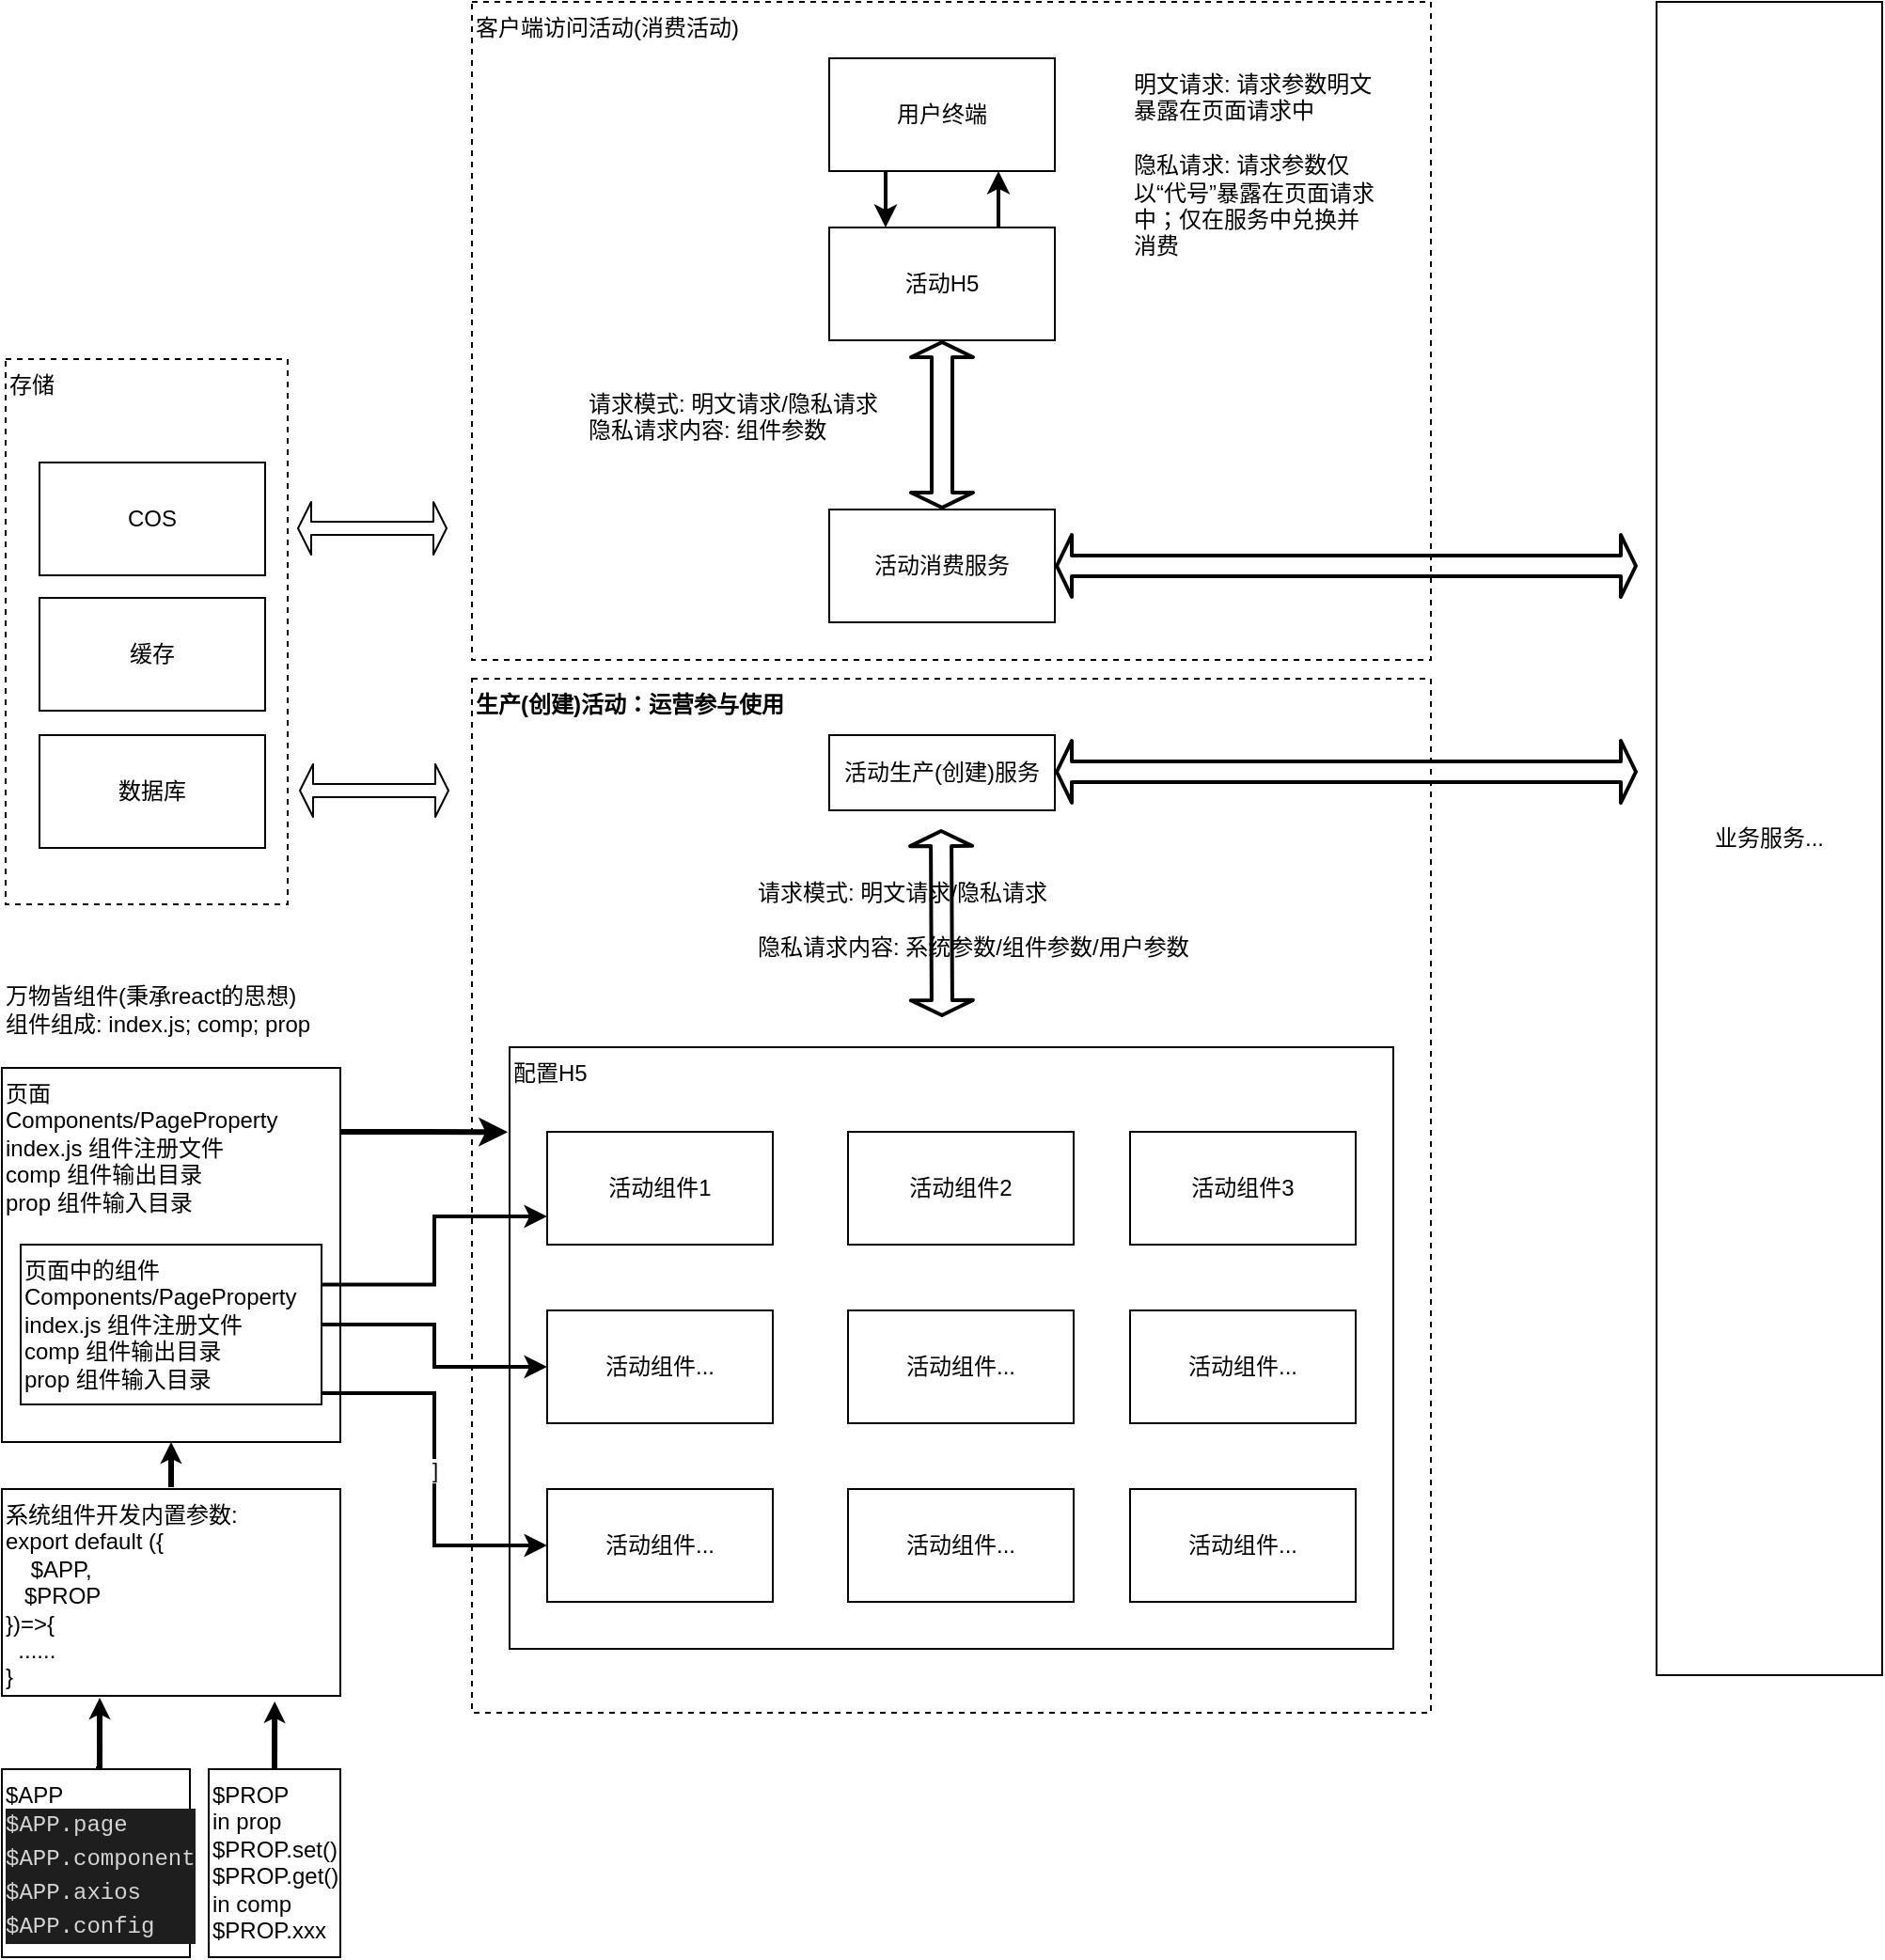 <mxfile>
    <diagram id="YDsdAyCjaSUe6RAEN0rL" name="第 1 页">
        <mxGraphModel dx="1601" dy="562" grid="1" gridSize="10" guides="1" tooltips="1" connect="1" arrows="1" fold="1" page="1" pageScale="1" pageWidth="827" pageHeight="1169" math="0" shadow="0">
            <root>
                <mxCell id="0"/>
                <mxCell id="1" parent="0"/>
                <mxCell id="18" value="生产(创建)活动：运营参与使用" style="rounded=0;whiteSpace=wrap;html=1;align=left;verticalAlign=top;fillColor=none;dashed=1;fontStyle=1" parent="1" vertex="1">
                    <mxGeometry x="10" y="370" width="510" height="550" as="geometry"/>
                </mxCell>
                <mxCell id="24" value="配置H5" style="rounded=0;whiteSpace=wrap;html=1;fillColor=none;verticalAlign=top;align=left;" parent="1" vertex="1">
                    <mxGeometry x="30" y="566" width="470" height="320" as="geometry"/>
                </mxCell>
                <mxCell id="3" value="客户端访问活动(消费活动)" style="rounded=0;whiteSpace=wrap;html=1;align=left;verticalAlign=top;fillColor=none;dashed=1;" parent="1" vertex="1">
                    <mxGeometry x="10" y="10" width="510" height="350" as="geometry"/>
                </mxCell>
                <mxCell id="8" value="" style="edgeStyle=orthogonalEdgeStyle;rounded=0;orthogonalLoop=1;jettySize=auto;html=1;strokeColor=#000000;strokeWidth=2;exitX=0.25;exitY=1;exitDx=0;exitDy=0;entryX=0.25;entryY=0;entryDx=0;entryDy=0;" parent="1" source="4" target="5" edge="1">
                    <mxGeometry relative="1" as="geometry"/>
                </mxCell>
                <mxCell id="4" value="用户终端" style="rounded=0;whiteSpace=wrap;html=1;fillColor=none;verticalAlign=middle;" parent="1" vertex="1">
                    <mxGeometry x="200" y="40" width="120" height="60" as="geometry"/>
                </mxCell>
                <mxCell id="16" style="edgeStyle=orthogonalEdgeStyle;rounded=0;orthogonalLoop=1;jettySize=auto;html=1;exitX=0.75;exitY=0;exitDx=0;exitDy=0;entryX=0.75;entryY=1;entryDx=0;entryDy=0;strokeColor=#000000;strokeWidth=2;" parent="1" source="5" target="4" edge="1">
                    <mxGeometry relative="1" as="geometry"/>
                </mxCell>
                <mxCell id="5" value="活动H5" style="rounded=0;whiteSpace=wrap;html=1;fillColor=none;verticalAlign=middle;" parent="1" vertex="1">
                    <mxGeometry x="200" y="130" width="120" height="60" as="geometry"/>
                </mxCell>
                <mxCell id="6" value="活动消费服务" style="rounded=0;whiteSpace=wrap;html=1;fillColor=none;verticalAlign=middle;" parent="1" vertex="1">
                    <mxGeometry x="200" y="280" width="120" height="60" as="geometry"/>
                </mxCell>
                <mxCell id="7" value="业务服务..." style="rounded=0;whiteSpace=wrap;html=1;fillColor=none;verticalAlign=middle;" parent="1" vertex="1">
                    <mxGeometry x="640" y="10" width="120" height="890" as="geometry"/>
                </mxCell>
                <mxCell id="17" value="明文请求: 请求参数明文暴露在页面请求中&lt;br&gt;&lt;br&gt;隐私请求: 请求参数仅以“代号”暴露在页面请求中；仅在服务中兑换并消费" style="text;html=1;strokeColor=none;fillColor=none;align=left;verticalAlign=top;whiteSpace=wrap;rounded=0;dashed=1;" parent="1" vertex="1">
                    <mxGeometry x="360" y="40" width="130" height="125" as="geometry"/>
                </mxCell>
                <mxCell id="19" value="缓存" style="rounded=0;whiteSpace=wrap;html=1;fillColor=none;verticalAlign=middle;" parent="1" vertex="1">
                    <mxGeometry x="-220" y="327" width="120" height="60" as="geometry"/>
                </mxCell>
                <mxCell id="20" value="数据库" style="rounded=0;whiteSpace=wrap;html=1;fillColor=none;verticalAlign=middle;" parent="1" vertex="1">
                    <mxGeometry x="-220" y="400" width="120" height="60" as="geometry"/>
                </mxCell>
                <mxCell id="21" value="COS" style="rounded=0;whiteSpace=wrap;html=1;fillColor=none;verticalAlign=middle;" parent="1" vertex="1">
                    <mxGeometry x="-220" y="255" width="120" height="60" as="geometry"/>
                </mxCell>
                <mxCell id="22" value="存储" style="rounded=0;whiteSpace=wrap;html=1;align=left;verticalAlign=top;fillColor=none;dashed=1;" parent="1" vertex="1">
                    <mxGeometry x="-238" y="200" width="150" height="290" as="geometry"/>
                </mxCell>
                <mxCell id="23" value="活动生产(创建)服务" style="rounded=0;whiteSpace=wrap;html=1;fillColor=none;verticalAlign=middle;" parent="1" vertex="1">
                    <mxGeometry x="200" y="400" width="120" height="40" as="geometry"/>
                </mxCell>
                <mxCell id="25" value="活动组件1" style="rounded=0;whiteSpace=wrap;html=1;fillColor=none;verticalAlign=middle;" parent="1" vertex="1">
                    <mxGeometry x="50" y="611" width="120" height="60" as="geometry"/>
                </mxCell>
                <mxCell id="26" value="活动组件2" style="rounded=0;whiteSpace=wrap;html=1;fillColor=none;verticalAlign=middle;" parent="1" vertex="1">
                    <mxGeometry x="210" y="611" width="120" height="60" as="geometry"/>
                </mxCell>
                <mxCell id="27" value="活动组件3" style="rounded=0;whiteSpace=wrap;html=1;fillColor=none;verticalAlign=middle;" parent="1" vertex="1">
                    <mxGeometry x="360" y="611" width="120" height="60" as="geometry"/>
                </mxCell>
                <mxCell id="28" value="活动组件..." style="rounded=0;whiteSpace=wrap;html=1;fillColor=none;verticalAlign=middle;" parent="1" vertex="1">
                    <mxGeometry x="50" y="706" width="120" height="60" as="geometry"/>
                </mxCell>
                <mxCell id="29" value="活动组件..." style="rounded=0;whiteSpace=wrap;html=1;fillColor=none;verticalAlign=middle;" parent="1" vertex="1">
                    <mxGeometry x="210" y="706" width="120" height="60" as="geometry"/>
                </mxCell>
                <mxCell id="30" value="活动组件..." style="rounded=0;whiteSpace=wrap;html=1;fillColor=none;verticalAlign=middle;" parent="1" vertex="1">
                    <mxGeometry x="360" y="706" width="120" height="60" as="geometry"/>
                </mxCell>
                <mxCell id="31" value="活动组件..." style="rounded=0;whiteSpace=wrap;html=1;fillColor=none;verticalAlign=middle;" parent="1" vertex="1">
                    <mxGeometry x="50" y="801" width="120" height="60" as="geometry"/>
                </mxCell>
                <mxCell id="32" value="活动组件..." style="rounded=0;whiteSpace=wrap;html=1;fillColor=none;verticalAlign=middle;" parent="1" vertex="1">
                    <mxGeometry x="210" y="801" width="120" height="60" as="geometry"/>
                </mxCell>
                <mxCell id="33" value="活动组件..." style="rounded=0;whiteSpace=wrap;html=1;fillColor=none;verticalAlign=middle;" parent="1" vertex="1">
                    <mxGeometry x="360" y="801" width="120" height="60" as="geometry"/>
                </mxCell>
                <mxCell id="46" value="&lt;div&gt;&lt;span&gt;请求模式: 明文请求/&lt;/span&gt;&lt;span&gt;隐私请求&lt;/span&gt;&lt;/div&gt;&lt;div&gt;隐私请求内容: 组件参数&lt;/div&gt;" style="text;html=1;strokeColor=none;fillColor=none;align=left;verticalAlign=top;whiteSpace=wrap;rounded=0;dashed=1;" parent="1" vertex="1">
                    <mxGeometry x="70" y="210" width="160" height="50" as="geometry"/>
                </mxCell>
                <mxCell id="55" style="edgeStyle=orthogonalEdgeStyle;rounded=0;orthogonalLoop=1;jettySize=auto;html=1;entryX=-0.002;entryY=0.141;entryDx=0;entryDy=0;entryPerimeter=0;strokeWidth=3;exitX=1;exitY=0.171;exitDx=0;exitDy=0;exitPerimeter=0;" edge="1" parent="1" source="54" target="24">
                    <mxGeometry relative="1" as="geometry">
                        <mxPoint x="-56" y="655" as="sourcePoint"/>
                    </mxGeometry>
                </mxCell>
                <mxCell id="54" value="&lt;div&gt;&lt;span&gt;页面&lt;/span&gt;&lt;/div&gt;Components/PageProperty&lt;br&gt;index.js 组件注册文件&lt;br&gt;comp 组件输出目录&lt;br&gt;prop 组件输入目录" style="rounded=0;whiteSpace=wrap;html=1;fillColor=none;verticalAlign=top;align=left;" vertex="1" parent="1">
                    <mxGeometry x="-240" y="577" width="180" height="199" as="geometry"/>
                </mxCell>
                <mxCell id="57" style="edgeStyle=orthogonalEdgeStyle;rounded=0;orthogonalLoop=1;jettySize=auto;html=1;exitX=1;exitY=0.25;exitDx=0;exitDy=0;entryX=0;entryY=0.75;entryDx=0;entryDy=0;strokeWidth=2;" edge="1" parent="1" source="56" target="25">
                    <mxGeometry relative="1" as="geometry">
                        <Array as="points">
                            <mxPoint x="-10" y="692"/>
                            <mxPoint x="-10" y="656"/>
                        </Array>
                    </mxGeometry>
                </mxCell>
                <mxCell id="59" style="edgeStyle=orthogonalEdgeStyle;rounded=0;orthogonalLoop=1;jettySize=auto;html=1;exitX=1;exitY=0.5;exitDx=0;exitDy=0;entryX=0;entryY=0.5;entryDx=0;entryDy=0;strokeWidth=2;" edge="1" parent="1" source="56" target="28">
                    <mxGeometry relative="1" as="geometry"/>
                </mxCell>
                <mxCell id="60" value="]" style="edgeStyle=orthogonalEdgeStyle;rounded=0;orthogonalLoop=1;jettySize=auto;html=1;entryX=0;entryY=0.5;entryDx=0;entryDy=0;strokeWidth=2;" edge="1" parent="1" target="31">
                    <mxGeometry relative="1" as="geometry">
                        <mxPoint x="-70" y="750" as="sourcePoint"/>
                        <Array as="points">
                            <mxPoint x="-10" y="750"/>
                            <mxPoint x="-10" y="831"/>
                        </Array>
                    </mxGeometry>
                </mxCell>
                <mxCell id="56" value="&lt;div&gt;&lt;span&gt;页面中的组件&lt;/span&gt;&lt;/div&gt;Components/PageProperty&lt;br&gt;index.js 组件注册文件&lt;br&gt;comp 组件输出目录&lt;br&gt;prop 组件输入目录" style="rounded=0;whiteSpace=wrap;html=1;fillColor=none;verticalAlign=top;align=left;" vertex="1" parent="1">
                    <mxGeometry x="-230" y="671" width="160" height="85" as="geometry"/>
                </mxCell>
                <mxCell id="61" value="万物皆组件(秉承react的思想)&lt;br&gt;组件组成: index.js; comp; prop" style="text;html=1;strokeColor=none;fillColor=none;align=left;verticalAlign=middle;whiteSpace=wrap;rounded=0;" vertex="1" parent="1">
                    <mxGeometry x="-240" y="526" width="180" height="39" as="geometry"/>
                </mxCell>
                <mxCell id="63" value="系统组件开发内置参数:&amp;nbsp;&lt;br&gt;export default ({&lt;br&gt;&amp;nbsp; &amp;nbsp; $APP,&amp;nbsp;&lt;br&gt;&amp;nbsp; &amp;nbsp;$PROP&lt;br&gt;})=&amp;gt;{&lt;br&gt;&amp;nbsp; ......&lt;br&gt;}" style="rounded=0;whiteSpace=wrap;html=1;align=left;verticalAlign=top;" vertex="1" parent="1">
                    <mxGeometry x="-240" y="801" width="180" height="110" as="geometry"/>
                </mxCell>
                <mxCell id="66" value="" style="endArrow=classic;html=1;startSize=2;endSize=2;strokeWidth=3;jumpSize=6;entryX=0.5;entryY=1;entryDx=0;entryDy=0;" edge="1" parent="1" target="54">
                    <mxGeometry width="50" height="50" relative="1" as="geometry">
                        <mxPoint x="-150" y="800" as="sourcePoint"/>
                        <mxPoint x="-80" y="790" as="targetPoint"/>
                    </mxGeometry>
                </mxCell>
                <mxCell id="73" style="edgeStyle=orthogonalEdgeStyle;rounded=0;jumpSize=6;orthogonalLoop=1;jettySize=auto;html=1;exitX=0.5;exitY=0;exitDx=0;exitDy=0;entryX=0.289;entryY=1.009;entryDx=0;entryDy=0;entryPerimeter=0;startSize=2;endSize=2;strokeWidth=3;" edge="1" parent="1" source="67" target="63">
                    <mxGeometry relative="1" as="geometry"/>
                </mxCell>
                <mxCell id="67" value="$APP&lt;br&gt;&lt;div style=&quot;color: rgb(212 , 212 , 212) ; background-color: rgb(30 , 30 , 30) ; font-family: &amp;#34;menlo&amp;#34; , &amp;#34;monaco&amp;#34; , &amp;#34;courier new&amp;#34; , monospace ; line-height: 18px&quot;&gt;$APP.page&lt;/div&gt;&lt;div style=&quot;color: rgb(212 , 212 , 212) ; background-color: rgb(30 , 30 , 30) ; font-family: &amp;#34;menlo&amp;#34; , &amp;#34;monaco&amp;#34; , &amp;#34;courier new&amp;#34; , monospace ; line-height: 18px&quot;&gt;&lt;div style=&quot;line-height: 18px&quot;&gt;$APP.component&lt;/div&gt;&lt;div style=&quot;line-height: 18px&quot;&gt;&lt;div style=&quot;font-family: &amp;#34;menlo&amp;#34; , &amp;#34;monaco&amp;#34; , &amp;#34;courier new&amp;#34; , monospace ; line-height: 18px&quot;&gt;$APP.axios&lt;/div&gt;&lt;div style=&quot;font-family: &amp;#34;menlo&amp;#34; , &amp;#34;monaco&amp;#34; , &amp;#34;courier new&amp;#34; , monospace ; line-height: 18px&quot;&gt;&lt;div style=&quot;line-height: 18px&quot;&gt;$APP.config&lt;/div&gt;&lt;/div&gt;&lt;/div&gt;&lt;/div&gt;" style="rounded=0;whiteSpace=wrap;html=1;align=left;verticalAlign=top;" vertex="1" parent="1">
                    <mxGeometry x="-240" y="950" width="100" height="100" as="geometry"/>
                </mxCell>
                <mxCell id="74" style="edgeStyle=orthogonalEdgeStyle;rounded=0;jumpSize=6;orthogonalLoop=1;jettySize=auto;html=1;exitX=0.5;exitY=0;exitDx=0;exitDy=0;entryX=0.806;entryY=1.027;entryDx=0;entryDy=0;entryPerimeter=0;startSize=2;endSize=2;strokeWidth=3;" edge="1" parent="1" source="68" target="63">
                    <mxGeometry relative="1" as="geometry"/>
                </mxCell>
                <mxCell id="68" value="$PROP&lt;br&gt;in prop&lt;br&gt;$PROP.set()&lt;br&gt;$PROP.get()&lt;br&gt;in comp&lt;br&gt;$PROP.xxx" style="rounded=0;whiteSpace=wrap;html=1;align=left;verticalAlign=top;" vertex="1" parent="1">
                    <mxGeometry x="-130" y="950" width="70" height="100" as="geometry"/>
                </mxCell>
                <mxCell id="78" value="" style="shape=flexArrow;endArrow=classic;startArrow=classic;html=1;startSize=2;endSize=2;strokeWidth=2;exitX=1;exitY=0.5;exitDx=0;exitDy=0;" edge="1" parent="1" source="6">
                    <mxGeometry width="100" height="100" relative="1" as="geometry">
                        <mxPoint x="370" y="510" as="sourcePoint"/>
                        <mxPoint x="630" y="310" as="targetPoint"/>
                    </mxGeometry>
                </mxCell>
                <mxCell id="79" value="" style="shape=flexArrow;endArrow=classic;startArrow=classic;html=1;startSize=2;endSize=2;strokeWidth=2;exitX=1;exitY=0.5;exitDx=0;exitDy=0;" edge="1" parent="1">
                    <mxGeometry width="100" height="100" relative="1" as="geometry">
                        <mxPoint x="320" y="419.5" as="sourcePoint"/>
                        <mxPoint x="630" y="419.5" as="targetPoint"/>
                    </mxGeometry>
                </mxCell>
                <mxCell id="80" value="" style="shape=flexArrow;endArrow=classic;startArrow=classic;html=1;startSize=2;endSize=2;strokeWidth=2;exitX=0.5;exitY=0;exitDx=0;exitDy=0;entryX=0.5;entryY=1;entryDx=0;entryDy=0;" edge="1" parent="1" source="6" target="5">
                    <mxGeometry width="100" height="100" relative="1" as="geometry">
                        <mxPoint x="259" y="255" as="sourcePoint"/>
                        <mxPoint x="569" y="255" as="targetPoint"/>
                    </mxGeometry>
                </mxCell>
                <mxCell id="44" value="&lt;div&gt;&lt;span&gt;请求模式: 明文请求/&lt;/span&gt;&lt;span&gt;隐私请求&lt;/span&gt;&lt;/div&gt;&lt;div&gt;&lt;span&gt;&lt;br&gt;&lt;/span&gt;&lt;/div&gt;&lt;div&gt;隐私请求内容: 系统参数/组件参数/用户参数&lt;/div&gt;" style="text;html=1;strokeColor=none;fillColor=none;align=left;verticalAlign=top;whiteSpace=wrap;rounded=0;dashed=1;" parent="1" vertex="1">
                    <mxGeometry x="160" y="470" width="250" height="50" as="geometry"/>
                </mxCell>
                <mxCell id="81" value="" style="shape=flexArrow;endArrow=classic;startArrow=classic;html=1;startSize=2;endSize=2;strokeWidth=2;entryX=0.5;entryY=1;entryDx=0;entryDy=0;" edge="1" parent="1">
                    <mxGeometry width="100" height="100" relative="1" as="geometry">
                        <mxPoint x="260" y="550" as="sourcePoint"/>
                        <mxPoint x="259.5" y="450" as="targetPoint"/>
                    </mxGeometry>
                </mxCell>
                <mxCell id="82" value="" style="shape=flexArrow;endArrow=classic;startArrow=classic;html=1;startSize=2;endSize=2;strokeWidth=1;width=7;" edge="1" parent="1">
                    <mxGeometry width="100" height="100" relative="1" as="geometry">
                        <mxPoint x="-83" y="290" as="sourcePoint"/>
                        <mxPoint x="-3" y="290" as="targetPoint"/>
                    </mxGeometry>
                </mxCell>
                <mxCell id="83" value="" style="shape=flexArrow;endArrow=classic;startArrow=classic;html=1;startSize=2;endSize=2;strokeWidth=1;width=7;" edge="1" parent="1">
                    <mxGeometry width="100" height="100" relative="1" as="geometry">
                        <mxPoint x="-82" y="429.5" as="sourcePoint"/>
                        <mxPoint x="-2" y="429.5" as="targetPoint"/>
                    </mxGeometry>
                </mxCell>
            </root>
        </mxGraphModel>
    </diagram>
</mxfile>